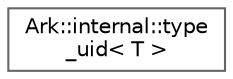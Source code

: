 digraph "Graphical Class Hierarchy"
{
 // INTERACTIVE_SVG=YES
 // LATEX_PDF_SIZE
  bgcolor="transparent";
  edge [fontname=Helvetica,fontsize=10,labelfontname=Helvetica,labelfontsize=10];
  node [fontname=Helvetica,fontsize=10,shape=box,height=0.2,width=0.4];
  rankdir="LR";
  Node0 [label="Ark::internal::type\l_uid\< T \>",height=0.2,width=0.4,color="grey40", fillcolor="white", style="filled",URL="$db/de1/structArk_1_1internal_1_1type__uid.html",tooltip=" "];
}
